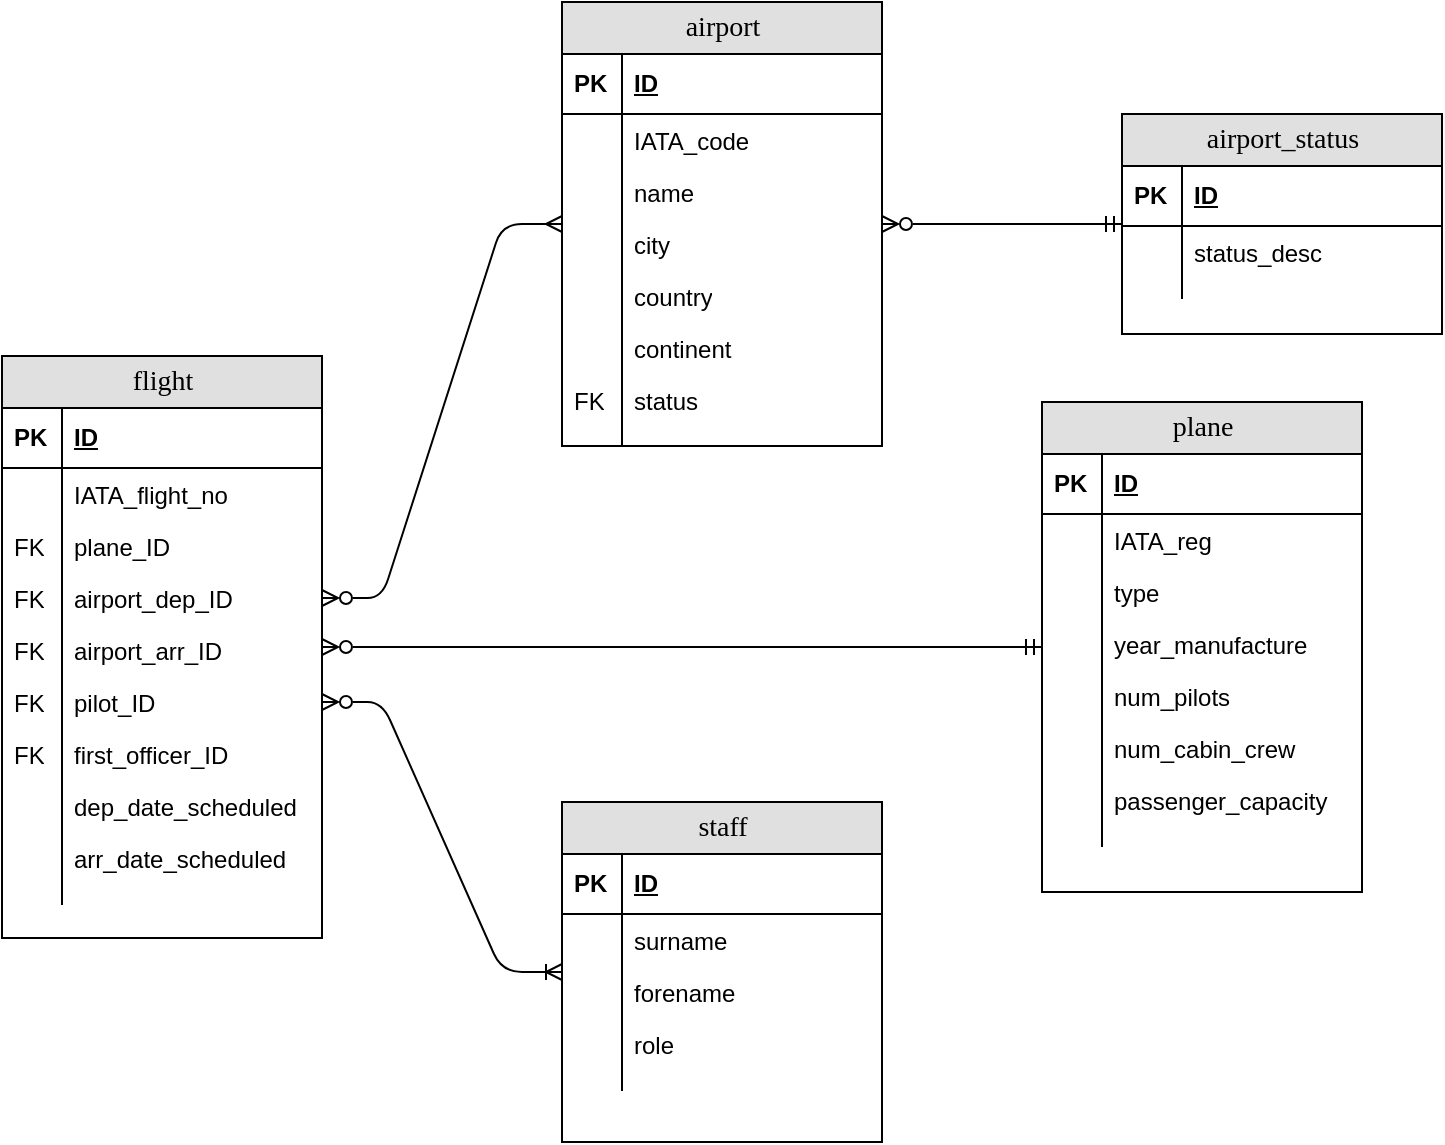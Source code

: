 <mxfile version="26.2.14">
  <diagram name="Page-1" id="e56a1550-8fbb-45ad-956c-1786394a9013">
    <mxGraphModel dx="884" dy="976" grid="1" gridSize="10" guides="1" tooltips="1" connect="1" arrows="1" fold="1" page="1" pageScale="1" pageWidth="1100" pageHeight="850" background="none" math="0" shadow="0">
      <root>
        <mxCell id="0" />
        <mxCell id="1" parent="0" />
        <mxCell id="2e49270ec7c68f3f-30" value="flight" style="swimlane;html=1;fontStyle=0;childLayout=stackLayout;horizontal=1;startSize=26;fillColor=#e0e0e0;horizontalStack=0;resizeParent=1;resizeLast=0;collapsible=1;marginBottom=0;swimlaneFillColor=#ffffff;align=center;rounded=0;shadow=0;comic=0;labelBackgroundColor=none;strokeWidth=1;fontFamily=Verdana;fontSize=14" parent="1" vertex="1">
          <mxGeometry x="200" y="257" width="160" height="291" as="geometry" />
        </mxCell>
        <mxCell id="2e49270ec7c68f3f-31" value="ID" style="shape=partialRectangle;top=0;left=0;right=0;bottom=1;html=1;align=left;verticalAlign=middle;fillColor=none;spacingLeft=34;spacingRight=4;whiteSpace=wrap;overflow=hidden;rotatable=0;points=[[0,0.5],[1,0.5]];portConstraint=eastwest;dropTarget=0;fontStyle=5;" parent="2e49270ec7c68f3f-30" vertex="1">
          <mxGeometry y="26" width="160" height="30" as="geometry" />
        </mxCell>
        <mxCell id="2e49270ec7c68f3f-32" value="&lt;b&gt;PK&lt;/b&gt;" style="shape=partialRectangle;top=0;left=0;bottom=0;html=1;fillColor=none;align=left;verticalAlign=middle;spacingLeft=4;spacingRight=4;whiteSpace=wrap;overflow=hidden;rotatable=0;points=[];portConstraint=eastwest;part=1;" parent="2e49270ec7c68f3f-31" vertex="1" connectable="0">
          <mxGeometry width="30" height="30" as="geometry" />
        </mxCell>
        <mxCell id="EGLcddkbdpy1H5XNZuMQ-1" value="IATA_flight_no&lt;span style=&quot;caret-color: rgba(0, 0, 0, 0); color: rgba(0, 0, 0, 0); font-family: monospace; font-size: 0px; white-space: nowrap;&quot;&gt;%3CmxGraphModel%3E%3Croot%3E%3CmxCell%20id%3D%220%22%2F%3E%3CmxCell%20id%3D%221%22%20parent%3D%220%22%2F%3E%3CmxCell%20id%3D%222%22%20value%3D%22dep_airport%22%20style%3D%22shape%3DpartialRectangle%3Btop%3D0%3Bleft%3D0%3Bright%3D0%3Bbottom%3D0%3Bhtml%3D1%3Balign%3Dleft%3BverticalAlign%3Dtop%3BfillColor%3Dnone%3BspacingLeft%3D34%3BspacingRight%3D4%3BwhiteSpace%3Dwrap%3Boverflow%3Dhidden%3Brotatable%3D0%3Bpoints%3D%5B%5B0%2C0.5%5D%2C%5B1%2C0.5%5D%5D%3BportConstraint%3Deastwest%3BdropTarget%3D0%3B%22%20vertex%3D%221%22%20parent%3D%221%22%3E%3CmxGeometry%20x%3D%22210%22%20y%3D%22305%22%20width%3D%22160%22%20height%3D%2226%22%20as%3D%22geometry%22%2F%3E%3C%2FmxCell%3E%3CmxCell%20id%3D%223%22%20value%3D%22%22%20style%3D%22shape%3DpartialRectangle%3Btop%3D0%3Bleft%3D0%3Bbottom%3D0%3Bhtml%3D1%3BfillColor%3Dnone%3Balign%3Dleft%3BverticalAlign%3Dtop%3BspacingLeft%3D4%3BspacingRight%3D4%3BwhiteSpace%3Dwrap%3Boverflow%3Dhidden%3Brotatable%3D0%3Bpoints%3D%5B%5D%3BportConstraint%3Deastwest%3Bpart%3D1%3B%22%20vertex%3D%221%22%20connectable%3D%220%22%20parent%3D%222%22%3E%3CmxGeometry%20width%3D%2230%22%20height%3D%2226%22%20as%3D%22geometry%22%2F%3E%3C%2FmxCell%3E%3C%2Froot%3E%3C%2FmxGraphModel%3E&lt;/span&gt;" style="shape=partialRectangle;top=0;left=0;right=0;bottom=0;html=1;align=left;verticalAlign=top;fillColor=none;spacingLeft=34;spacingRight=4;whiteSpace=wrap;overflow=hidden;rotatable=0;points=[[0,0.5],[1,0.5]];portConstraint=eastwest;dropTarget=0;" vertex="1" parent="2e49270ec7c68f3f-30">
          <mxGeometry y="56" width="160" height="26" as="geometry" />
        </mxCell>
        <mxCell id="EGLcddkbdpy1H5XNZuMQ-2" value="" style="shape=partialRectangle;top=0;left=0;bottom=0;html=1;fillColor=none;align=left;verticalAlign=top;spacingLeft=4;spacingRight=4;whiteSpace=wrap;overflow=hidden;rotatable=0;points=[];portConstraint=eastwest;part=1;" vertex="1" connectable="0" parent="EGLcddkbdpy1H5XNZuMQ-1">
          <mxGeometry width="30" height="26" as="geometry" />
        </mxCell>
        <mxCell id="EGLcddkbdpy1H5XNZuMQ-3" value="plane_ID" style="shape=partialRectangle;top=0;left=0;right=0;bottom=0;html=1;align=left;verticalAlign=top;fillColor=none;spacingLeft=34;spacingRight=4;whiteSpace=wrap;overflow=hidden;rotatable=0;points=[[0,0.5],[1,0.5]];portConstraint=eastwest;dropTarget=0;" vertex="1" parent="2e49270ec7c68f3f-30">
          <mxGeometry y="82" width="160" height="26" as="geometry" />
        </mxCell>
        <mxCell id="EGLcddkbdpy1H5XNZuMQ-4" value="FK" style="shape=partialRectangle;top=0;left=0;bottom=0;html=1;fillColor=none;align=left;verticalAlign=top;spacingLeft=4;spacingRight=4;whiteSpace=wrap;overflow=hidden;rotatable=0;points=[];portConstraint=eastwest;part=1;" vertex="1" connectable="0" parent="EGLcddkbdpy1H5XNZuMQ-3">
          <mxGeometry width="30" height="26" as="geometry" />
        </mxCell>
        <mxCell id="2e49270ec7c68f3f-33" value="airport_dep_ID" style="shape=partialRectangle;top=0;left=0;right=0;bottom=0;html=1;align=left;verticalAlign=top;fillColor=none;spacingLeft=34;spacingRight=4;whiteSpace=wrap;overflow=hidden;rotatable=0;points=[[0,0.5],[1,0.5]];portConstraint=eastwest;dropTarget=0;" parent="2e49270ec7c68f3f-30" vertex="1">
          <mxGeometry y="108" width="160" height="26" as="geometry" />
        </mxCell>
        <mxCell id="2e49270ec7c68f3f-34" value="FK" style="shape=partialRectangle;top=0;left=0;bottom=0;html=1;fillColor=none;align=left;verticalAlign=top;spacingLeft=4;spacingRight=4;whiteSpace=wrap;overflow=hidden;rotatable=0;points=[];portConstraint=eastwest;part=1;" parent="2e49270ec7c68f3f-33" vertex="1" connectable="0">
          <mxGeometry width="30" height="26" as="geometry" />
        </mxCell>
        <mxCell id="2e49270ec7c68f3f-35" value="airport_arr_ID" style="shape=partialRectangle;top=0;left=0;right=0;bottom=0;html=1;align=left;verticalAlign=top;fillColor=none;spacingLeft=34;spacingRight=4;whiteSpace=wrap;overflow=hidden;rotatable=0;points=[[0,0.5],[1,0.5]];portConstraint=eastwest;dropTarget=0;" parent="2e49270ec7c68f3f-30" vertex="1">
          <mxGeometry y="134" width="160" height="26" as="geometry" />
        </mxCell>
        <mxCell id="2e49270ec7c68f3f-36" value="FK" style="shape=partialRectangle;top=0;left=0;bottom=0;html=1;fillColor=none;align=left;verticalAlign=top;spacingLeft=4;spacingRight=4;whiteSpace=wrap;overflow=hidden;rotatable=0;points=[];portConstraint=eastwest;part=1;" parent="2e49270ec7c68f3f-35" vertex="1" connectable="0">
          <mxGeometry width="30" height="26" as="geometry" />
        </mxCell>
        <mxCell id="2e49270ec7c68f3f-37" value="pilot_ID" style="shape=partialRectangle;top=0;left=0;right=0;bottom=0;html=1;align=left;verticalAlign=top;fillColor=none;spacingLeft=34;spacingRight=4;whiteSpace=wrap;overflow=hidden;rotatable=0;points=[[0,0.5],[1,0.5]];portConstraint=eastwest;dropTarget=0;" parent="2e49270ec7c68f3f-30" vertex="1">
          <mxGeometry y="160" width="160" height="26" as="geometry" />
        </mxCell>
        <mxCell id="2e49270ec7c68f3f-38" value="FK" style="shape=partialRectangle;top=0;left=0;bottom=0;html=1;fillColor=none;align=left;verticalAlign=top;spacingLeft=4;spacingRight=4;whiteSpace=wrap;overflow=hidden;rotatable=0;points=[];portConstraint=eastwest;part=1;" parent="2e49270ec7c68f3f-37" vertex="1" connectable="0">
          <mxGeometry width="30" height="26" as="geometry" />
        </mxCell>
        <mxCell id="IUCDB4AJ7UG3iHTgXV1r-12" value="first_officer_ID" style="shape=partialRectangle;top=0;left=0;right=0;bottom=0;html=1;align=left;verticalAlign=top;fillColor=none;spacingLeft=34;spacingRight=4;whiteSpace=wrap;overflow=hidden;rotatable=0;points=[[0,0.5],[1,0.5]];portConstraint=eastwest;dropTarget=0;" parent="2e49270ec7c68f3f-30" vertex="1">
          <mxGeometry y="186" width="160" height="26" as="geometry" />
        </mxCell>
        <mxCell id="IUCDB4AJ7UG3iHTgXV1r-13" value="FK" style="shape=partialRectangle;top=0;left=0;bottom=0;html=1;fillColor=none;align=left;verticalAlign=top;spacingLeft=4;spacingRight=4;whiteSpace=wrap;overflow=hidden;rotatable=0;points=[];portConstraint=eastwest;part=1;" parent="IUCDB4AJ7UG3iHTgXV1r-12" vertex="1" connectable="0">
          <mxGeometry width="30" height="26" as="geometry" />
        </mxCell>
        <mxCell id="IUCDB4AJ7UG3iHTgXV1r-6" value="dep_date_scheduled" style="shape=partialRectangle;top=0;left=0;right=0;bottom=0;html=1;align=left;verticalAlign=top;fillColor=none;spacingLeft=34;spacingRight=4;whiteSpace=wrap;overflow=hidden;rotatable=0;points=[[0,0.5],[1,0.5]];portConstraint=eastwest;dropTarget=0;" parent="2e49270ec7c68f3f-30" vertex="1">
          <mxGeometry y="212" width="160" height="26" as="geometry" />
        </mxCell>
        <mxCell id="IUCDB4AJ7UG3iHTgXV1r-7" value="" style="shape=partialRectangle;top=0;left=0;bottom=0;html=1;fillColor=none;align=left;verticalAlign=top;spacingLeft=4;spacingRight=4;whiteSpace=wrap;overflow=hidden;rotatable=0;points=[];portConstraint=eastwest;part=1;" parent="IUCDB4AJ7UG3iHTgXV1r-6" vertex="1" connectable="0">
          <mxGeometry width="30" height="26" as="geometry" />
        </mxCell>
        <mxCell id="IUCDB4AJ7UG3iHTgXV1r-4" value="arr_date_scheduled" style="shape=partialRectangle;top=0;left=0;right=0;bottom=0;html=1;align=left;verticalAlign=top;fillColor=none;spacingLeft=34;spacingRight=4;whiteSpace=wrap;overflow=hidden;rotatable=0;points=[[0,0.5],[1,0.5]];portConstraint=eastwest;dropTarget=0;" parent="2e49270ec7c68f3f-30" vertex="1">
          <mxGeometry y="238" width="160" height="26" as="geometry" />
        </mxCell>
        <mxCell id="IUCDB4AJ7UG3iHTgXV1r-5" value="" style="shape=partialRectangle;top=0;left=0;bottom=0;html=1;fillColor=none;align=left;verticalAlign=top;spacingLeft=4;spacingRight=4;whiteSpace=wrap;overflow=hidden;rotatable=0;points=[];portConstraint=eastwest;part=1;" parent="IUCDB4AJ7UG3iHTgXV1r-4" vertex="1" connectable="0">
          <mxGeometry width="30" height="26" as="geometry" />
        </mxCell>
        <mxCell id="2e49270ec7c68f3f-39" value="" style="shape=partialRectangle;top=0;left=0;right=0;bottom=0;html=1;align=left;verticalAlign=top;fillColor=none;spacingLeft=34;spacingRight=4;whiteSpace=wrap;overflow=hidden;rotatable=0;points=[[0,0.5],[1,0.5]];portConstraint=eastwest;dropTarget=0;" parent="2e49270ec7c68f3f-30" vertex="1">
          <mxGeometry y="264" width="160" height="10" as="geometry" />
        </mxCell>
        <mxCell id="2e49270ec7c68f3f-40" value="" style="shape=partialRectangle;top=0;left=0;bottom=0;html=1;fillColor=none;align=left;verticalAlign=top;spacingLeft=4;spacingRight=4;whiteSpace=wrap;overflow=hidden;rotatable=0;points=[];portConstraint=eastwest;part=1;" parent="2e49270ec7c68f3f-39" vertex="1" connectable="0">
          <mxGeometry width="30" height="10" as="geometry" />
        </mxCell>
        <mxCell id="2e49270ec7c68f3f-63" value="" style="edgeStyle=entityRelationEdgeStyle;html=1;endArrow=ERmany;startArrow=ERzeroToMany;labelBackgroundColor=none;fontFamily=Verdana;fontSize=14;startFill=0;endFill=0;exitX=1;exitY=0.5;exitDx=0;exitDy=0;" parent="1" source="2e49270ec7c68f3f-33" edge="1" target="IUCDB4AJ7UG3iHTgXV1r-26">
          <mxGeometry width="100" height="100" relative="1" as="geometry">
            <mxPoint x="430" y="300" as="sourcePoint" />
            <mxPoint x="480" y="180" as="targetPoint" />
          </mxGeometry>
        </mxCell>
        <mxCell id="2e49270ec7c68f3f-78" value="" style="edgeStyle=entityRelationEdgeStyle;html=1;endArrow=ERoneToMany;startArrow=ERzeroToMany;labelBackgroundColor=none;fontFamily=Verdana;fontSize=14;endFill=0;startFill=0;exitX=1;exitY=0.5;exitDx=0;exitDy=0;" parent="1" source="2e49270ec7c68f3f-37" target="EGLcddkbdpy1H5XNZuMQ-50" edge="1">
          <mxGeometry width="100" height="100" relative="1" as="geometry">
            <mxPoint x="610" y="540" as="sourcePoint" />
            <mxPoint x="680" y="631" as="targetPoint" />
          </mxGeometry>
        </mxCell>
        <mxCell id="IUCDB4AJ7UG3iHTgXV1r-1" value="" style="edgeStyle=entityRelationEdgeStyle;html=1;endArrow=ERmandOne;startArrow=ERzeroToMany;labelBackgroundColor=none;fontFamily=Verdana;fontSize=14;endFill=0;startFill=0;" parent="1" source="2e49270ec7c68f3f-30" target="EGLcddkbdpy1H5XNZuMQ-27" edge="1">
          <mxGeometry width="100" height="100" relative="1" as="geometry">
            <mxPoint x="600" y="388" as="sourcePoint" />
            <mxPoint x="680" y="381" as="targetPoint" />
          </mxGeometry>
        </mxCell>
        <mxCell id="IUCDB4AJ7UG3iHTgXV1r-26" value="airport" style="swimlane;html=1;fontStyle=0;childLayout=stackLayout;horizontal=1;startSize=26;fillColor=#e0e0e0;horizontalStack=0;resizeParent=1;resizeLast=0;collapsible=1;marginBottom=0;swimlaneFillColor=#ffffff;align=center;rounded=0;shadow=0;comic=0;labelBackgroundColor=none;strokeWidth=1;fontFamily=Verdana;fontSize=14" parent="1" vertex="1">
          <mxGeometry x="480" y="80" width="160" height="222" as="geometry" />
        </mxCell>
        <mxCell id="IUCDB4AJ7UG3iHTgXV1r-27" value="ID" style="shape=partialRectangle;top=0;left=0;right=0;bottom=1;html=1;align=left;verticalAlign=middle;fillColor=none;spacingLeft=34;spacingRight=4;whiteSpace=wrap;overflow=hidden;rotatable=0;points=[[0,0.5],[1,0.5]];portConstraint=eastwest;dropTarget=0;fontStyle=5;" parent="IUCDB4AJ7UG3iHTgXV1r-26" vertex="1">
          <mxGeometry y="26" width="160" height="30" as="geometry" />
        </mxCell>
        <mxCell id="IUCDB4AJ7UG3iHTgXV1r-28" value="&lt;b&gt;PK&lt;/b&gt;" style="shape=partialRectangle;top=0;left=0;bottom=0;html=1;fillColor=none;align=left;verticalAlign=middle;spacingLeft=4;spacingRight=4;whiteSpace=wrap;overflow=hidden;rotatable=0;points=[];portConstraint=eastwest;part=1;" parent="IUCDB4AJ7UG3iHTgXV1r-27" vertex="1" connectable="0">
          <mxGeometry width="30" height="30" as="geometry" />
        </mxCell>
        <mxCell id="EGLcddkbdpy1H5XNZuMQ-5" value="IATA_code" style="shape=partialRectangle;top=0;left=0;right=0;bottom=0;html=1;align=left;verticalAlign=top;fillColor=none;spacingLeft=34;spacingRight=4;whiteSpace=wrap;overflow=hidden;rotatable=0;points=[[0,0.5],[1,0.5]];portConstraint=eastwest;dropTarget=0;" vertex="1" parent="IUCDB4AJ7UG3iHTgXV1r-26">
          <mxGeometry y="56" width="160" height="26" as="geometry" />
        </mxCell>
        <mxCell id="EGLcddkbdpy1H5XNZuMQ-6" value="" style="shape=partialRectangle;top=0;left=0;bottom=0;html=1;fillColor=none;align=left;verticalAlign=top;spacingLeft=4;spacingRight=4;whiteSpace=wrap;overflow=hidden;rotatable=0;points=[];portConstraint=eastwest;part=1;" vertex="1" connectable="0" parent="EGLcddkbdpy1H5XNZuMQ-5">
          <mxGeometry width="30" height="26" as="geometry" />
        </mxCell>
        <mxCell id="EGLcddkbdpy1H5XNZuMQ-7" value="name" style="shape=partialRectangle;top=0;left=0;right=0;bottom=0;html=1;align=left;verticalAlign=top;fillColor=none;spacingLeft=34;spacingRight=4;whiteSpace=wrap;overflow=hidden;rotatable=0;points=[[0,0.5],[1,0.5]];portConstraint=eastwest;dropTarget=0;" vertex="1" parent="IUCDB4AJ7UG3iHTgXV1r-26">
          <mxGeometry y="82" width="160" height="26" as="geometry" />
        </mxCell>
        <mxCell id="EGLcddkbdpy1H5XNZuMQ-8" value="" style="shape=partialRectangle;top=0;left=0;bottom=0;html=1;fillColor=none;align=left;verticalAlign=top;spacingLeft=4;spacingRight=4;whiteSpace=wrap;overflow=hidden;rotatable=0;points=[];portConstraint=eastwest;part=1;" vertex="1" connectable="0" parent="EGLcddkbdpy1H5XNZuMQ-7">
          <mxGeometry width="30" height="26" as="geometry" />
        </mxCell>
        <mxCell id="IUCDB4AJ7UG3iHTgXV1r-29" value="city" style="shape=partialRectangle;top=0;left=0;right=0;bottom=0;html=1;align=left;verticalAlign=top;fillColor=none;spacingLeft=34;spacingRight=4;whiteSpace=wrap;overflow=hidden;rotatable=0;points=[[0,0.5],[1,0.5]];portConstraint=eastwest;dropTarget=0;" parent="IUCDB4AJ7UG3iHTgXV1r-26" vertex="1">
          <mxGeometry y="108" width="160" height="26" as="geometry" />
        </mxCell>
        <mxCell id="IUCDB4AJ7UG3iHTgXV1r-30" value="" style="shape=partialRectangle;top=0;left=0;bottom=0;html=1;fillColor=none;align=left;verticalAlign=top;spacingLeft=4;spacingRight=4;whiteSpace=wrap;overflow=hidden;rotatable=0;points=[];portConstraint=eastwest;part=1;" parent="IUCDB4AJ7UG3iHTgXV1r-29" vertex="1" connectable="0">
          <mxGeometry width="30" height="26" as="geometry" />
        </mxCell>
        <mxCell id="IUCDB4AJ7UG3iHTgXV1r-31" value="country" style="shape=partialRectangle;top=0;left=0;right=0;bottom=0;html=1;align=left;verticalAlign=top;fillColor=none;spacingLeft=34;spacingRight=4;whiteSpace=wrap;overflow=hidden;rotatable=0;points=[[0,0.5],[1,0.5]];portConstraint=eastwest;dropTarget=0;" parent="IUCDB4AJ7UG3iHTgXV1r-26" vertex="1">
          <mxGeometry y="134" width="160" height="26" as="geometry" />
        </mxCell>
        <mxCell id="IUCDB4AJ7UG3iHTgXV1r-32" value="" style="shape=partialRectangle;top=0;left=0;bottom=0;html=1;fillColor=none;align=left;verticalAlign=top;spacingLeft=4;spacingRight=4;whiteSpace=wrap;overflow=hidden;rotatable=0;points=[];portConstraint=eastwest;part=1;" parent="IUCDB4AJ7UG3iHTgXV1r-31" vertex="1" connectable="0">
          <mxGeometry width="30" height="26" as="geometry" />
        </mxCell>
        <mxCell id="IUCDB4AJ7UG3iHTgXV1r-33" value="continent" style="shape=partialRectangle;top=0;left=0;right=0;bottom=0;html=1;align=left;verticalAlign=top;fillColor=none;spacingLeft=34;spacingRight=4;whiteSpace=wrap;overflow=hidden;rotatable=0;points=[[0,0.5],[1,0.5]];portConstraint=eastwest;dropTarget=0;" parent="IUCDB4AJ7UG3iHTgXV1r-26" vertex="1">
          <mxGeometry y="160" width="160" height="26" as="geometry" />
        </mxCell>
        <mxCell id="IUCDB4AJ7UG3iHTgXV1r-34" value="" style="shape=partialRectangle;top=0;left=0;bottom=0;html=1;fillColor=none;align=left;verticalAlign=top;spacingLeft=4;spacingRight=4;whiteSpace=wrap;overflow=hidden;rotatable=0;points=[];portConstraint=eastwest;part=1;" parent="IUCDB4AJ7UG3iHTgXV1r-33" vertex="1" connectable="0">
          <mxGeometry width="30" height="26" as="geometry" />
        </mxCell>
        <mxCell id="IUCDB4AJ7UG3iHTgXV1r-35" value="status" style="shape=partialRectangle;top=0;left=0;right=0;bottom=0;html=1;align=left;verticalAlign=top;fillColor=none;spacingLeft=34;spacingRight=4;whiteSpace=wrap;overflow=hidden;rotatable=0;points=[[0,0.5],[1,0.5]];portConstraint=eastwest;dropTarget=0;" parent="IUCDB4AJ7UG3iHTgXV1r-26" vertex="1">
          <mxGeometry y="186" width="160" height="26" as="geometry" />
        </mxCell>
        <mxCell id="IUCDB4AJ7UG3iHTgXV1r-36" value="FK" style="shape=partialRectangle;top=0;left=0;bottom=0;html=1;fillColor=none;align=left;verticalAlign=top;spacingLeft=4;spacingRight=4;whiteSpace=wrap;overflow=hidden;rotatable=0;points=[];portConstraint=eastwest;part=1;" parent="IUCDB4AJ7UG3iHTgXV1r-35" vertex="1" connectable="0">
          <mxGeometry width="30" height="26" as="geometry" />
        </mxCell>
        <mxCell id="IUCDB4AJ7UG3iHTgXV1r-49" value="" style="shape=partialRectangle;top=0;left=0;right=0;bottom=0;html=1;align=left;verticalAlign=top;fillColor=none;spacingLeft=34;spacingRight=4;whiteSpace=wrap;overflow=hidden;rotatable=0;points=[[0,0.5],[1,0.5]];portConstraint=eastwest;dropTarget=0;" parent="IUCDB4AJ7UG3iHTgXV1r-26" vertex="1">
          <mxGeometry y="212" width="160" height="10" as="geometry" />
        </mxCell>
        <mxCell id="IUCDB4AJ7UG3iHTgXV1r-50" value="" style="shape=partialRectangle;top=0;left=0;bottom=0;html=1;fillColor=none;align=left;verticalAlign=top;spacingLeft=4;spacingRight=4;whiteSpace=wrap;overflow=hidden;rotatable=0;points=[];portConstraint=eastwest;part=1;" parent="IUCDB4AJ7UG3iHTgXV1r-49" vertex="1" connectable="0">
          <mxGeometry width="30" height="10" as="geometry" />
        </mxCell>
        <mxCell id="EGLcddkbdpy1H5XNZuMQ-9" value="airport_status" style="swimlane;html=1;fontStyle=0;childLayout=stackLayout;horizontal=1;startSize=26;fillColor=#e0e0e0;horizontalStack=0;resizeParent=1;resizeLast=0;collapsible=1;marginBottom=0;swimlaneFillColor=#ffffff;align=center;rounded=0;shadow=0;comic=0;labelBackgroundColor=none;strokeWidth=1;fontFamily=Verdana;fontSize=14" vertex="1" parent="1">
          <mxGeometry x="760" y="136" width="160" height="110" as="geometry" />
        </mxCell>
        <mxCell id="EGLcddkbdpy1H5XNZuMQ-10" value="ID" style="shape=partialRectangle;top=0;left=0;right=0;bottom=1;html=1;align=left;verticalAlign=middle;fillColor=none;spacingLeft=34;spacingRight=4;whiteSpace=wrap;overflow=hidden;rotatable=0;points=[[0,0.5],[1,0.5]];portConstraint=eastwest;dropTarget=0;fontStyle=5;" vertex="1" parent="EGLcddkbdpy1H5XNZuMQ-9">
          <mxGeometry y="26" width="160" height="30" as="geometry" />
        </mxCell>
        <mxCell id="EGLcddkbdpy1H5XNZuMQ-11" value="&lt;b&gt;PK&lt;/b&gt;" style="shape=partialRectangle;top=0;left=0;bottom=0;html=1;fillColor=none;align=left;verticalAlign=middle;spacingLeft=4;spacingRight=4;whiteSpace=wrap;overflow=hidden;rotatable=0;points=[];portConstraint=eastwest;part=1;" vertex="1" connectable="0" parent="EGLcddkbdpy1H5XNZuMQ-10">
          <mxGeometry width="30" height="30" as="geometry" />
        </mxCell>
        <mxCell id="EGLcddkbdpy1H5XNZuMQ-12" value="status_desc" style="shape=partialRectangle;top=0;left=0;right=0;bottom=0;html=1;align=left;verticalAlign=top;fillColor=none;spacingLeft=34;spacingRight=4;whiteSpace=wrap;overflow=hidden;rotatable=0;points=[[0,0.5],[1,0.5]];portConstraint=eastwest;dropTarget=0;" vertex="1" parent="EGLcddkbdpy1H5XNZuMQ-9">
          <mxGeometry y="56" width="160" height="26" as="geometry" />
        </mxCell>
        <mxCell id="EGLcddkbdpy1H5XNZuMQ-13" value="" style="shape=partialRectangle;top=0;left=0;bottom=0;html=1;fillColor=none;align=left;verticalAlign=top;spacingLeft=4;spacingRight=4;whiteSpace=wrap;overflow=hidden;rotatable=0;points=[];portConstraint=eastwest;part=1;" vertex="1" connectable="0" parent="EGLcddkbdpy1H5XNZuMQ-12">
          <mxGeometry width="30" height="26" as="geometry" />
        </mxCell>
        <mxCell id="EGLcddkbdpy1H5XNZuMQ-24" value="" style="shape=partialRectangle;top=0;left=0;right=0;bottom=0;html=1;align=left;verticalAlign=top;fillColor=none;spacingLeft=34;spacingRight=4;whiteSpace=wrap;overflow=hidden;rotatable=0;points=[[0,0.5],[1,0.5]];portConstraint=eastwest;dropTarget=0;" vertex="1" parent="EGLcddkbdpy1H5XNZuMQ-9">
          <mxGeometry y="82" width="160" height="10" as="geometry" />
        </mxCell>
        <mxCell id="EGLcddkbdpy1H5XNZuMQ-25" value="" style="shape=partialRectangle;top=0;left=0;bottom=0;html=1;fillColor=none;align=left;verticalAlign=top;spacingLeft=4;spacingRight=4;whiteSpace=wrap;overflow=hidden;rotatable=0;points=[];portConstraint=eastwest;part=1;" vertex="1" connectable="0" parent="EGLcddkbdpy1H5XNZuMQ-24">
          <mxGeometry width="30" height="10" as="geometry" />
        </mxCell>
        <mxCell id="EGLcddkbdpy1H5XNZuMQ-26" value="" style="edgeStyle=entityRelationEdgeStyle;html=1;endArrow=ERmandOne;startArrow=ERzeroToMany;labelBackgroundColor=none;fontFamily=Verdana;fontSize=14;startFill=0;endFill=0;" edge="1" parent="1" source="IUCDB4AJ7UG3iHTgXV1r-26" target="EGLcddkbdpy1H5XNZuMQ-9">
          <mxGeometry width="100" height="100" relative="1" as="geometry">
            <mxPoint x="580" y="286" as="sourcePoint" />
            <mxPoint x="690" y="176" as="targetPoint" />
          </mxGeometry>
        </mxCell>
        <mxCell id="EGLcddkbdpy1H5XNZuMQ-27" value="plane" style="swimlane;html=1;fontStyle=0;childLayout=stackLayout;horizontal=1;startSize=26;fillColor=#e0e0e0;horizontalStack=0;resizeParent=1;resizeLast=0;collapsible=1;marginBottom=0;swimlaneFillColor=#ffffff;align=center;rounded=0;shadow=0;comic=0;labelBackgroundColor=none;strokeWidth=1;fontFamily=Verdana;fontSize=14" vertex="1" parent="1">
          <mxGeometry x="720" y="280" width="160" height="245" as="geometry" />
        </mxCell>
        <mxCell id="EGLcddkbdpy1H5XNZuMQ-28" value="ID" style="shape=partialRectangle;top=0;left=0;right=0;bottom=1;html=1;align=left;verticalAlign=middle;fillColor=none;spacingLeft=34;spacingRight=4;whiteSpace=wrap;overflow=hidden;rotatable=0;points=[[0,0.5],[1,0.5]];portConstraint=eastwest;dropTarget=0;fontStyle=5;" vertex="1" parent="EGLcddkbdpy1H5XNZuMQ-27">
          <mxGeometry y="26" width="160" height="30" as="geometry" />
        </mxCell>
        <mxCell id="EGLcddkbdpy1H5XNZuMQ-29" value="&lt;b&gt;PK&lt;/b&gt;" style="shape=partialRectangle;top=0;left=0;bottom=0;html=1;fillColor=none;align=left;verticalAlign=middle;spacingLeft=4;spacingRight=4;whiteSpace=wrap;overflow=hidden;rotatable=0;points=[];portConstraint=eastwest;part=1;" vertex="1" connectable="0" parent="EGLcddkbdpy1H5XNZuMQ-28">
          <mxGeometry width="30" height="30" as="geometry" />
        </mxCell>
        <mxCell id="EGLcddkbdpy1H5XNZuMQ-30" value="IATA_reg" style="shape=partialRectangle;top=0;left=0;right=0;bottom=0;html=1;align=left;verticalAlign=top;fillColor=none;spacingLeft=34;spacingRight=4;whiteSpace=wrap;overflow=hidden;rotatable=0;points=[[0,0.5],[1,0.5]];portConstraint=eastwest;dropTarget=0;" vertex="1" parent="EGLcddkbdpy1H5XNZuMQ-27">
          <mxGeometry y="56" width="160" height="26" as="geometry" />
        </mxCell>
        <mxCell id="EGLcddkbdpy1H5XNZuMQ-31" value="" style="shape=partialRectangle;top=0;left=0;bottom=0;html=1;fillColor=none;align=left;verticalAlign=top;spacingLeft=4;spacingRight=4;whiteSpace=wrap;overflow=hidden;rotatable=0;points=[];portConstraint=eastwest;part=1;" vertex="1" connectable="0" parent="EGLcddkbdpy1H5XNZuMQ-30">
          <mxGeometry width="30" height="26" as="geometry" />
        </mxCell>
        <mxCell id="EGLcddkbdpy1H5XNZuMQ-38" value="type" style="shape=partialRectangle;top=0;left=0;right=0;bottom=0;html=1;align=left;verticalAlign=top;fillColor=none;spacingLeft=34;spacingRight=4;whiteSpace=wrap;overflow=hidden;rotatable=0;points=[[0,0.5],[1,0.5]];portConstraint=eastwest;dropTarget=0;" vertex="1" parent="EGLcddkbdpy1H5XNZuMQ-27">
          <mxGeometry y="82" width="160" height="26" as="geometry" />
        </mxCell>
        <mxCell id="EGLcddkbdpy1H5XNZuMQ-39" value="" style="shape=partialRectangle;top=0;left=0;bottom=0;html=1;fillColor=none;align=left;verticalAlign=top;spacingLeft=4;spacingRight=4;whiteSpace=wrap;overflow=hidden;rotatable=0;points=[];portConstraint=eastwest;part=1;" vertex="1" connectable="0" parent="EGLcddkbdpy1H5XNZuMQ-38">
          <mxGeometry width="30" height="26" as="geometry" />
        </mxCell>
        <mxCell id="EGLcddkbdpy1H5XNZuMQ-36" value="year_manufacture" style="shape=partialRectangle;top=0;left=0;right=0;bottom=0;html=1;align=left;verticalAlign=top;fillColor=none;spacingLeft=34;spacingRight=4;whiteSpace=wrap;overflow=hidden;rotatable=0;points=[[0,0.5],[1,0.5]];portConstraint=eastwest;dropTarget=0;" vertex="1" parent="EGLcddkbdpy1H5XNZuMQ-27">
          <mxGeometry y="108" width="160" height="26" as="geometry" />
        </mxCell>
        <mxCell id="EGLcddkbdpy1H5XNZuMQ-37" value="" style="shape=partialRectangle;top=0;left=0;bottom=0;html=1;fillColor=none;align=left;verticalAlign=top;spacingLeft=4;spacingRight=4;whiteSpace=wrap;overflow=hidden;rotatable=0;points=[];portConstraint=eastwest;part=1;" vertex="1" connectable="0" parent="EGLcddkbdpy1H5XNZuMQ-36">
          <mxGeometry width="30" height="26" as="geometry" />
        </mxCell>
        <mxCell id="EGLcddkbdpy1H5XNZuMQ-40" value="num_pilots" style="shape=partialRectangle;top=0;left=0;right=0;bottom=0;html=1;align=left;verticalAlign=top;fillColor=none;spacingLeft=34;spacingRight=4;whiteSpace=wrap;overflow=hidden;rotatable=0;points=[[0,0.5],[1,0.5]];portConstraint=eastwest;dropTarget=0;" vertex="1" parent="EGLcddkbdpy1H5XNZuMQ-27">
          <mxGeometry y="134" width="160" height="26" as="geometry" />
        </mxCell>
        <mxCell id="EGLcddkbdpy1H5XNZuMQ-41" value="" style="shape=partialRectangle;top=0;left=0;bottom=0;html=1;fillColor=none;align=left;verticalAlign=top;spacingLeft=4;spacingRight=4;whiteSpace=wrap;overflow=hidden;rotatable=0;points=[];portConstraint=eastwest;part=1;" vertex="1" connectable="0" parent="EGLcddkbdpy1H5XNZuMQ-40">
          <mxGeometry width="30" height="26" as="geometry" />
        </mxCell>
        <mxCell id="EGLcddkbdpy1H5XNZuMQ-46" value="num_cabin_crew" style="shape=partialRectangle;top=0;left=0;right=0;bottom=0;html=1;align=left;verticalAlign=top;fillColor=none;spacingLeft=34;spacingRight=4;whiteSpace=wrap;overflow=hidden;rotatable=0;points=[[0,0.5],[1,0.5]];portConstraint=eastwest;dropTarget=0;" vertex="1" parent="EGLcddkbdpy1H5XNZuMQ-27">
          <mxGeometry y="160" width="160" height="26" as="geometry" />
        </mxCell>
        <mxCell id="EGLcddkbdpy1H5XNZuMQ-47" value="" style="shape=partialRectangle;top=0;left=0;bottom=0;html=1;fillColor=none;align=left;verticalAlign=top;spacingLeft=4;spacingRight=4;whiteSpace=wrap;overflow=hidden;rotatable=0;points=[];portConstraint=eastwest;part=1;" vertex="1" connectable="0" parent="EGLcddkbdpy1H5XNZuMQ-46">
          <mxGeometry width="30" height="26" as="geometry" />
        </mxCell>
        <mxCell id="EGLcddkbdpy1H5XNZuMQ-48" value="passenger_capacity" style="shape=partialRectangle;top=0;left=0;right=0;bottom=0;html=1;align=left;verticalAlign=top;fillColor=none;spacingLeft=34;spacingRight=4;whiteSpace=wrap;overflow=hidden;rotatable=0;points=[[0,0.5],[1,0.5]];portConstraint=eastwest;dropTarget=0;" vertex="1" parent="EGLcddkbdpy1H5XNZuMQ-27">
          <mxGeometry y="186" width="160" height="26" as="geometry" />
        </mxCell>
        <mxCell id="EGLcddkbdpy1H5XNZuMQ-49" value="" style="shape=partialRectangle;top=0;left=0;bottom=0;html=1;fillColor=none;align=left;verticalAlign=top;spacingLeft=4;spacingRight=4;whiteSpace=wrap;overflow=hidden;rotatable=0;points=[];portConstraint=eastwest;part=1;" vertex="1" connectable="0" parent="EGLcddkbdpy1H5XNZuMQ-48">
          <mxGeometry width="30" height="26" as="geometry" />
        </mxCell>
        <mxCell id="EGLcddkbdpy1H5XNZuMQ-32" value="" style="shape=partialRectangle;top=0;left=0;right=0;bottom=0;html=1;align=left;verticalAlign=top;fillColor=none;spacingLeft=34;spacingRight=4;whiteSpace=wrap;overflow=hidden;rotatable=0;points=[[0,0.5],[1,0.5]];portConstraint=eastwest;dropTarget=0;" vertex="1" parent="EGLcddkbdpy1H5XNZuMQ-27">
          <mxGeometry y="212" width="160" height="10" as="geometry" />
        </mxCell>
        <mxCell id="EGLcddkbdpy1H5XNZuMQ-33" value="" style="shape=partialRectangle;top=0;left=0;bottom=0;html=1;fillColor=none;align=left;verticalAlign=top;spacingLeft=4;spacingRight=4;whiteSpace=wrap;overflow=hidden;rotatable=0;points=[];portConstraint=eastwest;part=1;" vertex="1" connectable="0" parent="EGLcddkbdpy1H5XNZuMQ-32">
          <mxGeometry width="30" height="10" as="geometry" />
        </mxCell>
        <mxCell id="EGLcddkbdpy1H5XNZuMQ-50" value="staff" style="swimlane;html=1;fontStyle=0;childLayout=stackLayout;horizontal=1;startSize=26;fillColor=#e0e0e0;horizontalStack=0;resizeParent=1;resizeLast=0;collapsible=1;marginBottom=0;swimlaneFillColor=#ffffff;align=center;rounded=0;shadow=0;comic=0;labelBackgroundColor=none;strokeWidth=1;fontFamily=Verdana;fontSize=14" vertex="1" parent="1">
          <mxGeometry x="480" y="480" width="160" height="170" as="geometry" />
        </mxCell>
        <mxCell id="EGLcddkbdpy1H5XNZuMQ-51" value="ID" style="shape=partialRectangle;top=0;left=0;right=0;bottom=1;html=1;align=left;verticalAlign=middle;fillColor=none;spacingLeft=34;spacingRight=4;whiteSpace=wrap;overflow=hidden;rotatable=0;points=[[0,0.5],[1,0.5]];portConstraint=eastwest;dropTarget=0;fontStyle=5;" vertex="1" parent="EGLcddkbdpy1H5XNZuMQ-50">
          <mxGeometry y="26" width="160" height="30" as="geometry" />
        </mxCell>
        <mxCell id="EGLcddkbdpy1H5XNZuMQ-52" value="&lt;b&gt;PK&lt;/b&gt;" style="shape=partialRectangle;top=0;left=0;bottom=0;html=1;fillColor=none;align=left;verticalAlign=middle;spacingLeft=4;spacingRight=4;whiteSpace=wrap;overflow=hidden;rotatable=0;points=[];portConstraint=eastwest;part=1;" vertex="1" connectable="0" parent="EGLcddkbdpy1H5XNZuMQ-51">
          <mxGeometry width="30" height="30" as="geometry" />
        </mxCell>
        <mxCell id="EGLcddkbdpy1H5XNZuMQ-53" value="surname" style="shape=partialRectangle;top=0;left=0;right=0;bottom=0;html=1;align=left;verticalAlign=top;fillColor=none;spacingLeft=34;spacingRight=4;whiteSpace=wrap;overflow=hidden;rotatable=0;points=[[0,0.5],[1,0.5]];portConstraint=eastwest;dropTarget=0;" vertex="1" parent="EGLcddkbdpy1H5XNZuMQ-50">
          <mxGeometry y="56" width="160" height="26" as="geometry" />
        </mxCell>
        <mxCell id="EGLcddkbdpy1H5XNZuMQ-54" value="" style="shape=partialRectangle;top=0;left=0;bottom=0;html=1;fillColor=none;align=left;verticalAlign=top;spacingLeft=4;spacingRight=4;whiteSpace=wrap;overflow=hidden;rotatable=0;points=[];portConstraint=eastwest;part=1;" vertex="1" connectable="0" parent="EGLcddkbdpy1H5XNZuMQ-53">
          <mxGeometry width="30" height="26" as="geometry" />
        </mxCell>
        <mxCell id="EGLcddkbdpy1H5XNZuMQ-55" value="forename" style="shape=partialRectangle;top=0;left=0;right=0;bottom=0;html=1;align=left;verticalAlign=top;fillColor=none;spacingLeft=34;spacingRight=4;whiteSpace=wrap;overflow=hidden;rotatable=0;points=[[0,0.5],[1,0.5]];portConstraint=eastwest;dropTarget=0;" vertex="1" parent="EGLcddkbdpy1H5XNZuMQ-50">
          <mxGeometry y="82" width="160" height="26" as="geometry" />
        </mxCell>
        <mxCell id="EGLcddkbdpy1H5XNZuMQ-56" value="" style="shape=partialRectangle;top=0;left=0;bottom=0;html=1;fillColor=none;align=left;verticalAlign=top;spacingLeft=4;spacingRight=4;whiteSpace=wrap;overflow=hidden;rotatable=0;points=[];portConstraint=eastwest;part=1;" vertex="1" connectable="0" parent="EGLcddkbdpy1H5XNZuMQ-55">
          <mxGeometry width="30" height="26" as="geometry" />
        </mxCell>
        <mxCell id="EGLcddkbdpy1H5XNZuMQ-57" value="role" style="shape=partialRectangle;top=0;left=0;right=0;bottom=0;html=1;align=left;verticalAlign=top;fillColor=none;spacingLeft=34;spacingRight=4;whiteSpace=wrap;overflow=hidden;rotatable=0;points=[[0,0.5],[1,0.5]];portConstraint=eastwest;dropTarget=0;" vertex="1" parent="EGLcddkbdpy1H5XNZuMQ-50">
          <mxGeometry y="108" width="160" height="26" as="geometry" />
        </mxCell>
        <mxCell id="EGLcddkbdpy1H5XNZuMQ-58" value="" style="shape=partialRectangle;top=0;left=0;bottom=0;html=1;fillColor=none;align=left;verticalAlign=top;spacingLeft=4;spacingRight=4;whiteSpace=wrap;overflow=hidden;rotatable=0;points=[];portConstraint=eastwest;part=1;" vertex="1" connectable="0" parent="EGLcddkbdpy1H5XNZuMQ-57">
          <mxGeometry width="30" height="26" as="geometry" />
        </mxCell>
        <mxCell id="EGLcddkbdpy1H5XNZuMQ-65" value="" style="shape=partialRectangle;top=0;left=0;right=0;bottom=0;html=1;align=left;verticalAlign=top;fillColor=none;spacingLeft=34;spacingRight=4;whiteSpace=wrap;overflow=hidden;rotatable=0;points=[[0,0.5],[1,0.5]];portConstraint=eastwest;dropTarget=0;" vertex="1" parent="EGLcddkbdpy1H5XNZuMQ-50">
          <mxGeometry y="134" width="160" height="10" as="geometry" />
        </mxCell>
        <mxCell id="EGLcddkbdpy1H5XNZuMQ-66" value="" style="shape=partialRectangle;top=0;left=0;bottom=0;html=1;fillColor=none;align=left;verticalAlign=top;spacingLeft=4;spacingRight=4;whiteSpace=wrap;overflow=hidden;rotatable=0;points=[];portConstraint=eastwest;part=1;" vertex="1" connectable="0" parent="EGLcddkbdpy1H5XNZuMQ-65">
          <mxGeometry width="30" height="10" as="geometry" />
        </mxCell>
      </root>
    </mxGraphModel>
  </diagram>
</mxfile>
